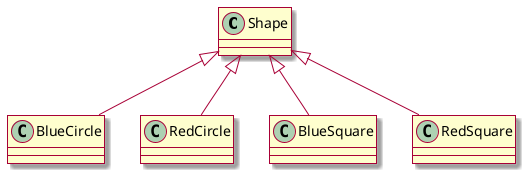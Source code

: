 @startuml
skin rose

class Shape {
}

class BlueCircle {
}

class RedCircle {
}

class BlueSquare {
}

class RedSquare {
}

Shape <|-- BlueCircle
Shape <|-- RedCircle
Shape <|-- BlueSquare
Shape <|-- RedSquare
@enduml
